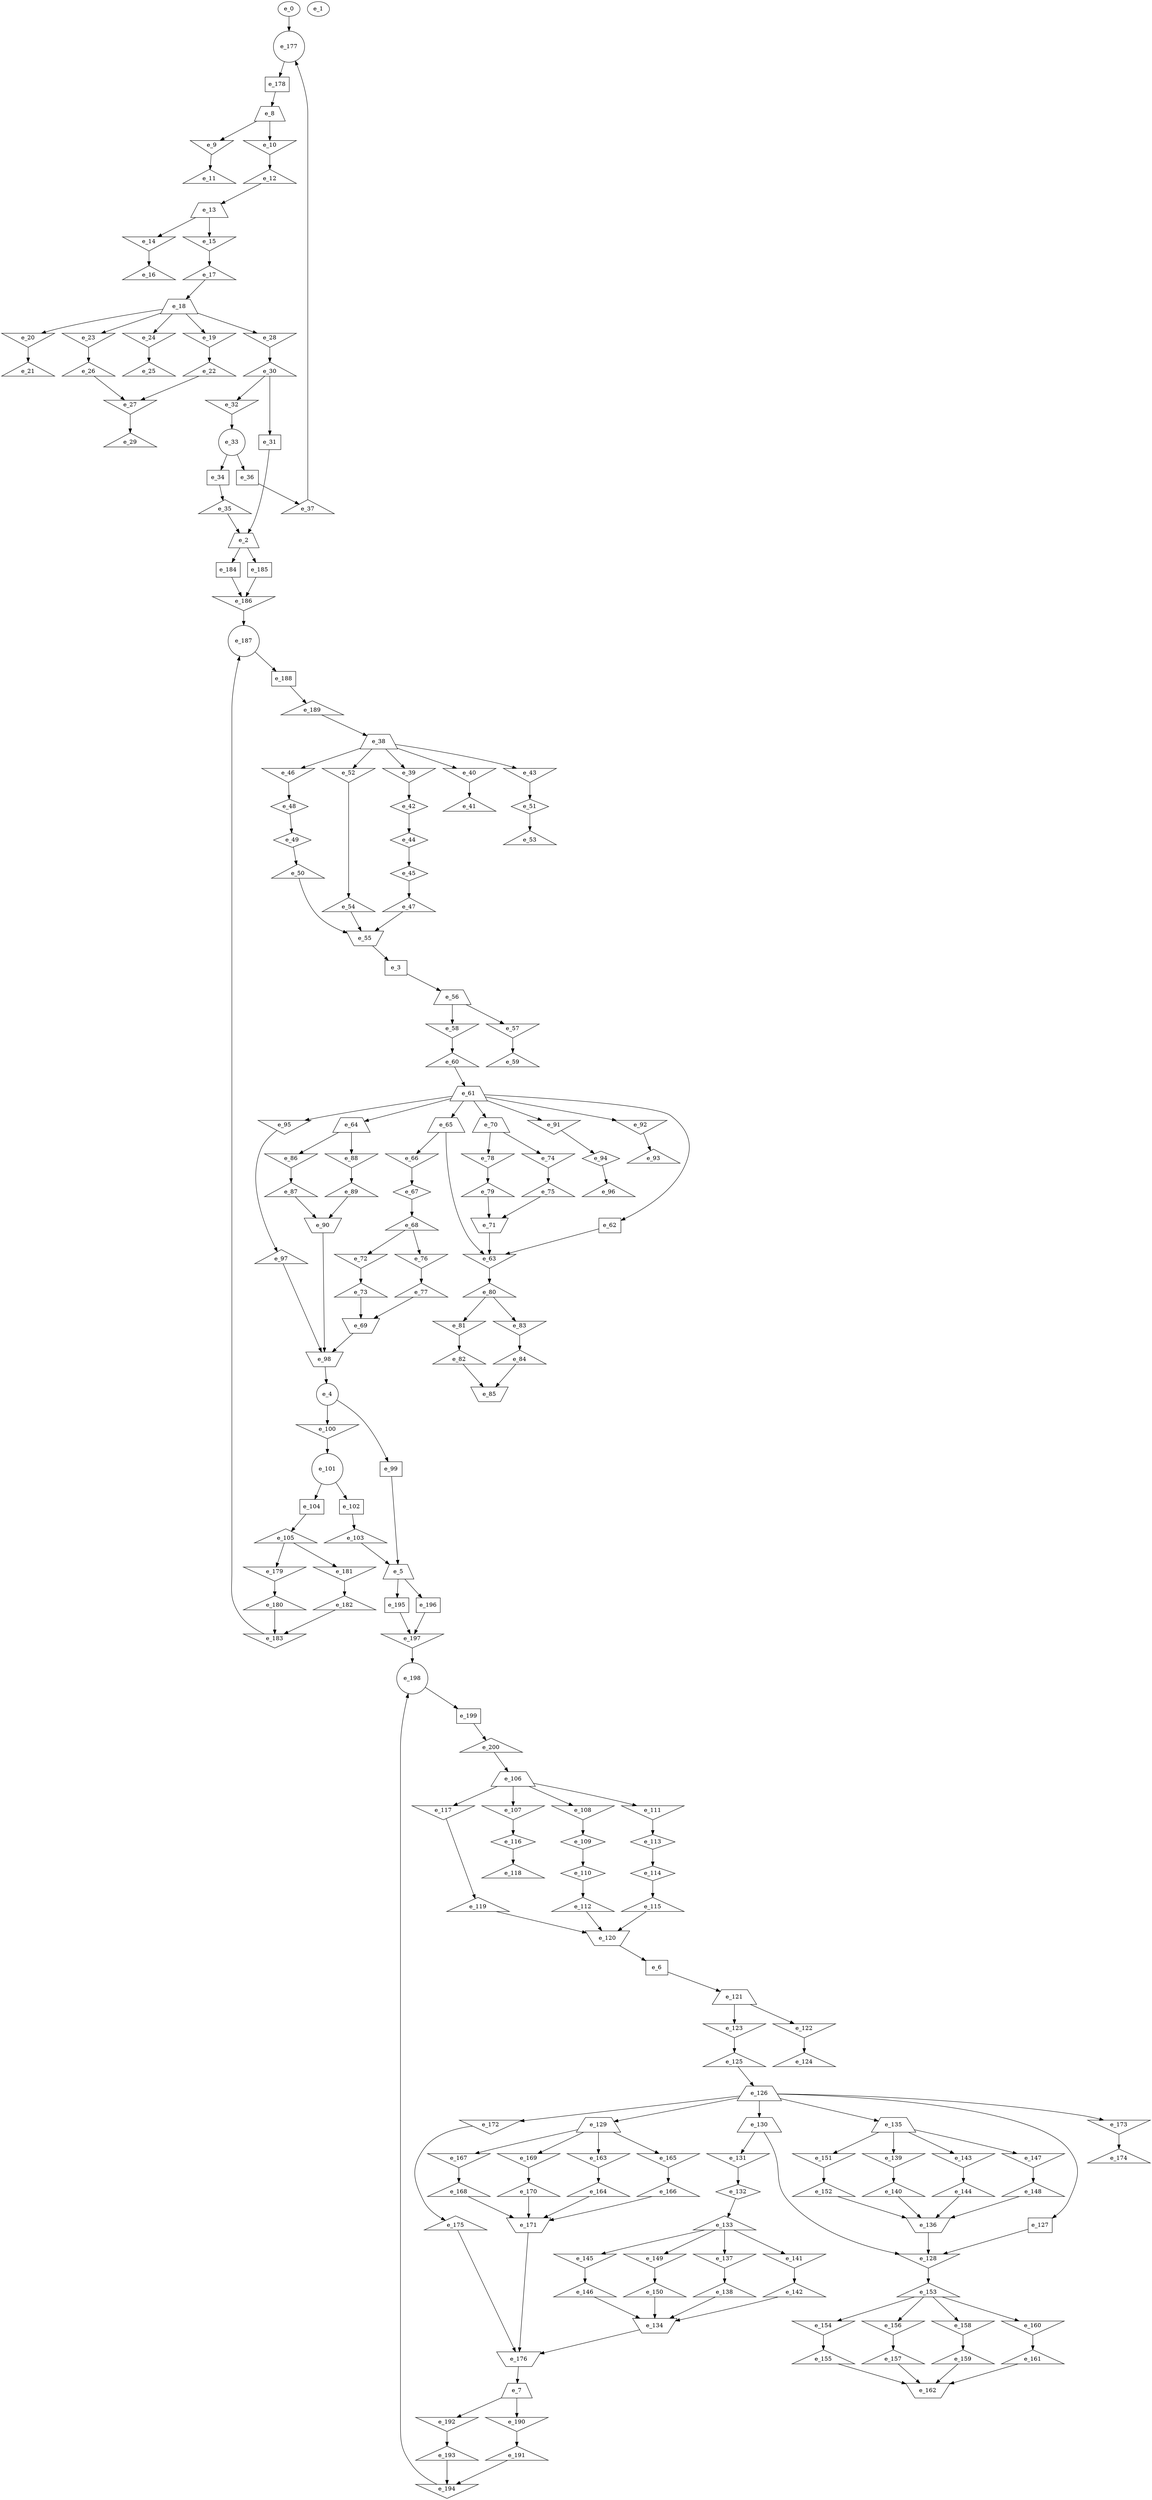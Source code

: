 digraph control_path {
  e_0: entry_node : n ;
  e_1: exit_node : s ;
  e_2 [shape = trapezium];
  e_3 [shape = dot];
  e_4 [shape = circle];
  e_5 [shape = trapezium];
  e_6 [shape = dot];
  e_7 [shape = trapezium];
  e_8 [shape = trapezium];
  e_9 [shape = invtriangle];
  e_10 [shape = invtriangle];
  e_11 [shape = triangle];
  e_12 [shape = triangle];
  e_13 [shape = trapezium];
  e_14 [shape = invtriangle];
  e_15 [shape = invtriangle];
  e_16 [shape = triangle];
  e_17 [shape = triangle];
  e_18 [shape = trapezium];
  e_19 [shape = invtriangle];
  e_20 [shape = invtriangle];
  e_21 [shape = triangle];
  e_22 [shape = triangle];
  e_23 [shape = invtriangle];
  e_24 [shape = invtriangle];
  e_25 [shape = triangle];
  e_26 [shape = triangle];
  e_27 [shape = invtriangle];
  e_28 [shape = invtriangle];
  e_29 [shape = triangle];
  e_30 [shape = triangle];
  e_31 [shape = dot];
  e_32 [shape = invtriangle];
  e_33 [shape = circle];
  e_34 [shape = dot];
  e_35 [shape = triangle];
  e_36 [shape = dot];
  e_37 [shape = triangle];
  e_38 [shape = trapezium];
  e_39 [shape = invtriangle];
  e_40 [shape = invtriangle];
  e_41 [shape = triangle];
  e_42 [shape = diamond];
  e_43 [shape = invtriangle];
  e_44 [shape = diamond];
  e_45 [shape = diamond];
  e_46 [shape = invtriangle];
  e_47 [shape = triangle];
  e_48 [shape = diamond];
  e_49 [shape = diamond];
  e_50 [shape = triangle];
  e_51 [shape = diamond];
  e_52 [shape = invtriangle];
  e_53 [shape = triangle];
  e_54 [shape = triangle];
  e_55 [shape = invtrapezium];
  e_56 [shape = trapezium];
  e_57 [shape = invtriangle];
  e_58 [shape = invtriangle];
  e_59 [shape = triangle];
  e_60 [shape = triangle];
  e_61 [shape = trapezium];
  e_62 [shape = dot];
  e_63 [shape = invtriangle];
  e_64 [shape = trapezium];
  e_65 [shape = trapezium];
  e_66 [shape = invtriangle];
  e_67 [shape = diamond];
  e_68 [shape = triangle];
  e_69 [shape = invtrapezium];
  e_70 [shape = trapezium];
  e_71 [shape = invtrapezium];
  e_72 [shape = invtriangle];
  e_73 [shape = triangle];
  e_74 [shape = invtriangle];
  e_75 [shape = triangle];
  e_76 [shape = invtriangle];
  e_77 [shape = triangle];
  e_78 [shape = invtriangle];
  e_79 [shape = triangle];
  e_80 [shape = triangle];
  e_81 [shape = invtriangle];
  e_82 [shape = triangle];
  e_83 [shape = invtriangle];
  e_84 [shape = triangle];
  e_85 [shape = invtrapezium];
  e_86 [shape = invtriangle];
  e_87 [shape = triangle];
  e_88 [shape = invtriangle];
  e_89 [shape = triangle];
  e_90 [shape = invtrapezium];
  e_91 [shape = invtriangle];
  e_92 [shape = invtriangle];
  e_93 [shape = triangle];
  e_94 [shape = diamond];
  e_95 [shape = invtriangle];
  e_96 [shape = triangle];
  e_97 [shape = triangle];
  e_98 [shape = invtrapezium];
  e_99 [shape = dot];
  e_100 [shape = invtriangle];
  e_101 [shape = circle];
  e_102 [shape = dot];
  e_103 [shape = triangle];
  e_104 [shape = dot];
  e_105 [shape = triangle];
  e_106 [shape = trapezium];
  e_107 [shape = invtriangle];
  e_108 [shape = invtriangle];
  e_109 [shape = diamond];
  e_110 [shape = diamond];
  e_111 [shape = invtriangle];
  e_112 [shape = triangle];
  e_113 [shape = diamond];
  e_114 [shape = diamond];
  e_115 [shape = triangle];
  e_116 [shape = diamond];
  e_117 [shape = invtriangle];
  e_118 [shape = triangle];
  e_119 [shape = triangle];
  e_120 [shape = invtrapezium];
  e_121 [shape = trapezium];
  e_122 [shape = invtriangle];
  e_123 [shape = invtriangle];
  e_124 [shape = triangle];
  e_125 [shape = triangle];
  e_126 [shape = trapezium];
  e_127 [shape = dot];
  e_128 [shape = invtriangle];
  e_129 [shape = trapezium];
  e_130 [shape = trapezium];
  e_131 [shape = invtriangle];
  e_132 [shape = diamond];
  e_133 [shape = triangle];
  e_134 [shape = invtrapezium];
  e_135 [shape = trapezium];
  e_136 [shape = invtrapezium];
  e_137 [shape = invtriangle];
  e_138 [shape = triangle];
  e_139 [shape = invtriangle];
  e_140 [shape = triangle];
  e_141 [shape = invtriangle];
  e_142 [shape = triangle];
  e_143 [shape = invtriangle];
  e_144 [shape = triangle];
  e_145 [shape = invtriangle];
  e_146 [shape = triangle];
  e_147 [shape = invtriangle];
  e_148 [shape = triangle];
  e_149 [shape = invtriangle];
  e_150 [shape = triangle];
  e_151 [shape = invtriangle];
  e_152 [shape = triangle];
  e_153 [shape = triangle];
  e_154 [shape = invtriangle];
  e_155 [shape = triangle];
  e_156 [shape = invtriangle];
  e_157 [shape = triangle];
  e_158 [shape = invtriangle];
  e_159 [shape = triangle];
  e_160 [shape = invtriangle];
  e_161 [shape = triangle];
  e_162 [shape = invtrapezium];
  e_163 [shape = invtriangle];
  e_164 [shape = triangle];
  e_165 [shape = invtriangle];
  e_166 [shape = triangle];
  e_167 [shape = invtriangle];
  e_168 [shape = triangle];
  e_169 [shape = invtriangle];
  e_170 [shape = triangle];
  e_171 [shape = invtrapezium];
  e_172 [shape = invtriangle];
  e_173 [shape = invtriangle];
  e_174 [shape = triangle];
  e_175 [shape = triangle];
  e_176 [shape = invtrapezium];
  e_177 [shape = circle];
  e_178 [shape = dot];
  e_179 [shape = invtriangle];
  e_180 [shape = triangle];
  e_181 [shape = invtriangle];
  e_182 [shape = triangle];
  e_183 [shape = invtriangle];
  e_184 [shape = dot];
  e_185 [shape = dot];
  e_186 [shape = invtriangle];
  e_187 [shape = circle];
  e_188 [shape = dot];
  e_189 [shape = triangle];
  e_190 [shape = invtriangle];
  e_191 [shape = triangle];
  e_192 [shape = invtriangle];
  e_193 [shape = triangle];
  e_194 [shape = invtriangle];
  e_195 [shape = dot];
  e_196 [shape = dot];
  e_197 [shape = invtriangle];
  e_198 [shape = circle];
  e_199 [shape = dot];
  e_200 [shape = triangle];
  e_35 -> e_2;
  e_31 -> e_2;
  e_55 -> e_3;
  e_98 -> e_4;
  e_103 -> e_5;
  e_99 -> e_5;
  e_120 -> e_6;
  e_176 -> e_7;
  e_178 -> e_8;
  e_8 -> e_9;
  e_8 -> e_10;
  e_9 -> e_11;
  e_10 -> e_12;
  e_12 -> e_13;
  e_13 -> e_14;
  e_13 -> e_15;
  e_14 -> e_16;
  e_15 -> e_17;
  e_17 -> e_18;
  e_18 -> e_19;
  e_18 -> e_20;
  e_20 -> e_21;
  e_19 -> e_22;
  e_18 -> e_23;
  e_18 -> e_24;
  e_24 -> e_25;
  e_23 -> e_26;
  e_26 -> e_27;
  e_22 -> e_27;
  e_18 -> e_28;
  e_27 -> e_29;
  e_28 -> e_30;
  e_30 -> e_31;
  e_30 -> e_32;
  e_32 -> e_33;
  e_33 -> e_34;
  e_34 -> e_35;
  e_33 -> e_36;
  e_36 -> e_37;
  e_189 -> e_38;
  e_38 -> e_39;
  e_38 -> e_40;
  e_40 -> e_41;
  e_39 -> e_42;
  e_38 -> e_43;
  e_42 -> e_44;
  e_44 -> e_45;
  e_38 -> e_46;
  e_45 -> e_47;
  e_46 -> e_48;
  e_48 -> e_49;
  e_49 -> e_50;
  e_43 -> e_51;
  e_38 -> e_52;
  e_51 -> e_53;
  e_52 -> e_54;
  e_47 -> e_55;
  e_50 -> e_55;
  e_54 -> e_55;
  e_3 -> e_56;
  e_56 -> e_57;
  e_56 -> e_58;
  e_57 -> e_59;
  e_58 -> e_60;
  e_60 -> e_61;
  e_61 -> e_62;
  e_62 -> e_63;
  e_65 -> e_63;
  e_71 -> e_63;
  e_61 -> e_64;
  e_61 -> e_65;
  e_65 -> e_66;
  e_66 -> e_67;
  e_67 -> e_68;
  e_73 -> e_69;
  e_77 -> e_69;
  e_61 -> e_70;
  e_79 -> e_71;
  e_75 -> e_71;
  e_68 -> e_72;
  e_72 -> e_73;
  e_70 -> e_74;
  e_74 -> e_75;
  e_68 -> e_76;
  e_76 -> e_77;
  e_70 -> e_78;
  e_78 -> e_79;
  e_63 -> e_80;
  e_80 -> e_81;
  e_81 -> e_82;
  e_80 -> e_83;
  e_83 -> e_84;
  e_84 -> e_85;
  e_82 -> e_85;
  e_64 -> e_86;
  e_86 -> e_87;
  e_64 -> e_88;
  e_88 -> e_89;
  e_89 -> e_90;
  e_87 -> e_90;
  e_61 -> e_91;
  e_61 -> e_92;
  e_92 -> e_93;
  e_91 -> e_94;
  e_61 -> e_95;
  e_94 -> e_96;
  e_95 -> e_97;
  e_97 -> e_98;
  e_69 -> e_98;
  e_90 -> e_98;
  e_4 -> e_99;
  e_4 -> e_100;
  e_100 -> e_101;
  e_101 -> e_102;
  e_102 -> e_103;
  e_101 -> e_104;
  e_104 -> e_105;
  e_200 -> e_106;
  e_106 -> e_107;
  e_106 -> e_108;
  e_108 -> e_109;
  e_109 -> e_110;
  e_106 -> e_111;
  e_110 -> e_112;
  e_111 -> e_113;
  e_113 -> e_114;
  e_114 -> e_115;
  e_107 -> e_116;
  e_106 -> e_117;
  e_116 -> e_118;
  e_117 -> e_119;
  e_115 -> e_120;
  e_119 -> e_120;
  e_112 -> e_120;
  e_6 -> e_121;
  e_121 -> e_122;
  e_121 -> e_123;
  e_122 -> e_124;
  e_123 -> e_125;
  e_125 -> e_126;
  e_126 -> e_127;
  e_127 -> e_128;
  e_130 -> e_128;
  e_136 -> e_128;
  e_126 -> e_129;
  e_126 -> e_130;
  e_130 -> e_131;
  e_131 -> e_132;
  e_132 -> e_133;
  e_138 -> e_134;
  e_142 -> e_134;
  e_146 -> e_134;
  e_150 -> e_134;
  e_126 -> e_135;
  e_140 -> e_136;
  e_144 -> e_136;
  e_148 -> e_136;
  e_152 -> e_136;
  e_133 -> e_137;
  e_137 -> e_138;
  e_135 -> e_139;
  e_139 -> e_140;
  e_133 -> e_141;
  e_141 -> e_142;
  e_135 -> e_143;
  e_143 -> e_144;
  e_133 -> e_145;
  e_145 -> e_146;
  e_135 -> e_147;
  e_147 -> e_148;
  e_133 -> e_149;
  e_149 -> e_150;
  e_135 -> e_151;
  e_151 -> e_152;
  e_128 -> e_153;
  e_153 -> e_154;
  e_154 -> e_155;
  e_153 -> e_156;
  e_156 -> e_157;
  e_153 -> e_158;
  e_158 -> e_159;
  e_153 -> e_160;
  e_160 -> e_161;
  e_155 -> e_162;
  e_157 -> e_162;
  e_159 -> e_162;
  e_161 -> e_162;
  e_129 -> e_163;
  e_163 -> e_164;
  e_129 -> e_165;
  e_165 -> e_166;
  e_129 -> e_167;
  e_167 -> e_168;
  e_129 -> e_169;
  e_169 -> e_170;
  e_164 -> e_171;
  e_166 -> e_171;
  e_168 -> e_171;
  e_170 -> e_171;
  e_126 -> e_172;
  e_126 -> e_173;
  e_173 -> e_174;
  e_172 -> e_175;
  e_175 -> e_176;
  e_134 -> e_176;
  e_171 -> e_176;
  e_37 -> e_177;
  e_0 -> e_177;
  e_177 -> e_178;
  e_105 -> e_179;
  e_179 -> e_180;
  e_105 -> e_181;
  e_181 -> e_182;
  e_180 -> e_183;
  e_182 -> e_183;
  e_2 -> e_184;
  e_2 -> e_185;
  e_184 -> e_186;
  e_185 -> e_186;
  e_183 -> e_187;
  e_186 -> e_187;
  e_187 -> e_188;
  e_188 -> e_189;
  e_7 -> e_190;
  e_190 -> e_191;
  e_7 -> e_192;
  e_192 -> e_193;
  e_191 -> e_194;
  e_193 -> e_194;
  e_5 -> e_195;
  e_5 -> e_196;
  e_195 -> e_197;
  e_196 -> e_197;
  e_194 -> e_198;
  e_197 -> e_198;
  e_198 -> e_199;
  e_199 -> e_200;
}
